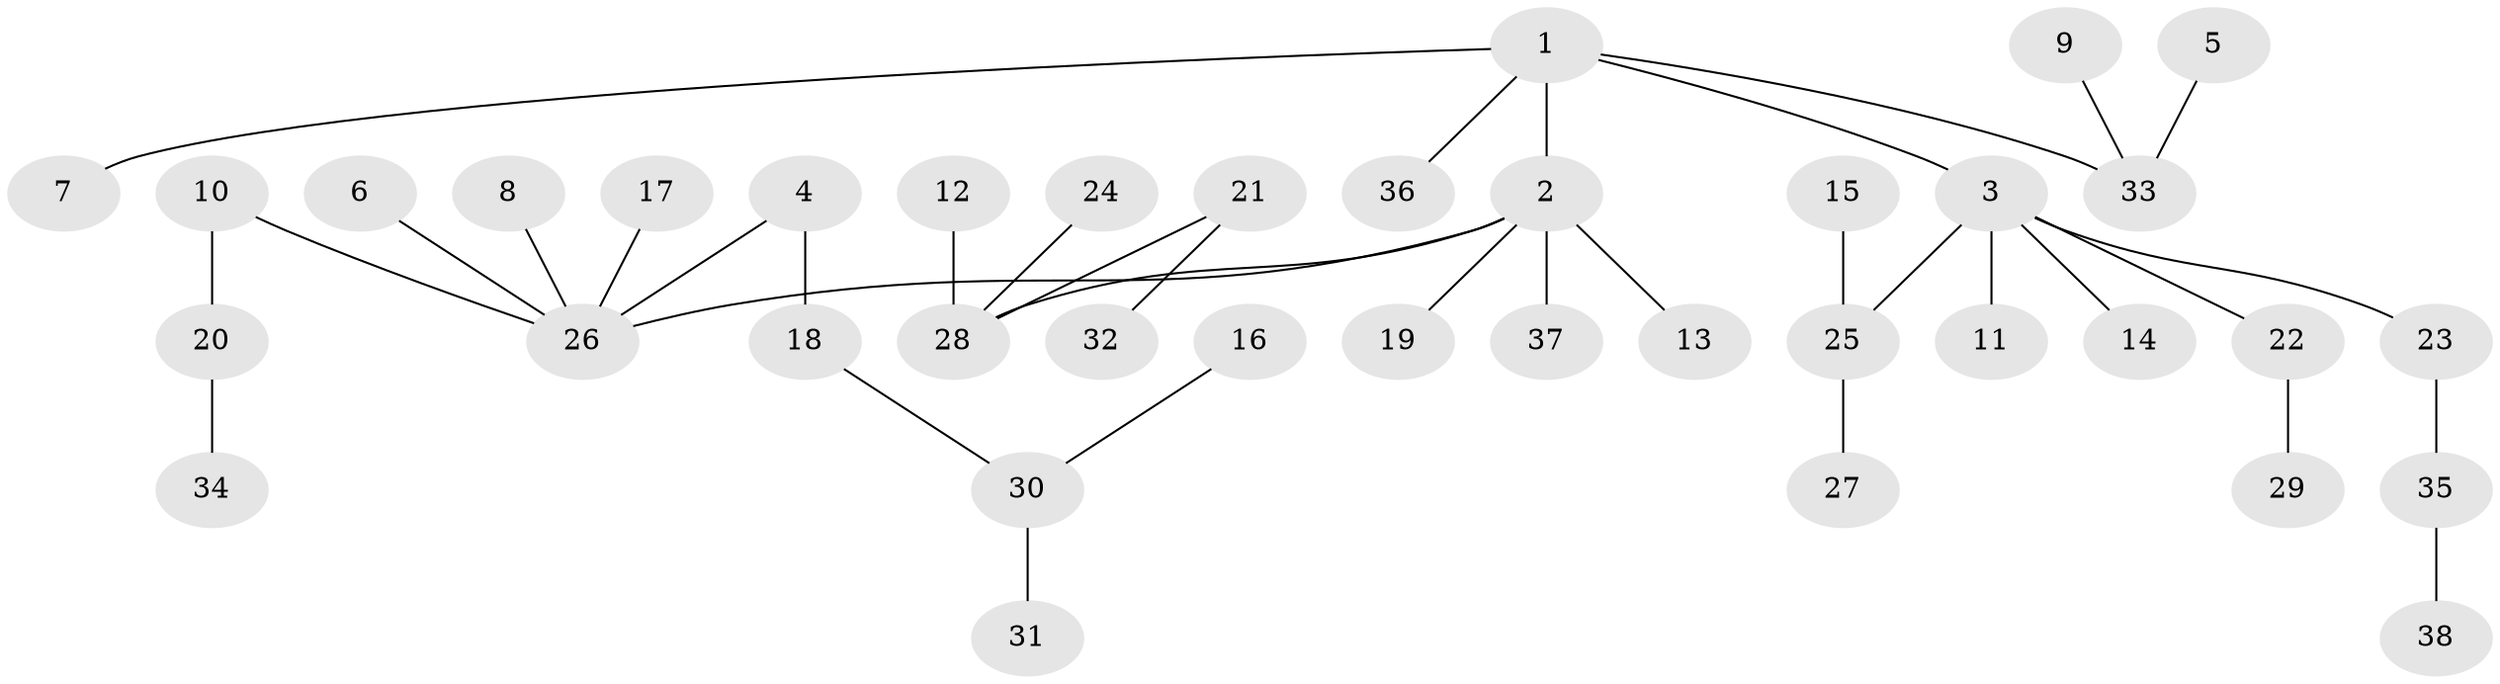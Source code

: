 // original degree distribution, {4: 0.09333333333333334, 6: 0.013333333333333334, 3: 0.12, 5: 0.02666666666666667, 2: 0.28, 1: 0.4666666666666667}
// Generated by graph-tools (version 1.1) at 2025/50/03/09/25 03:50:23]
// undirected, 38 vertices, 37 edges
graph export_dot {
graph [start="1"]
  node [color=gray90,style=filled];
  1;
  2;
  3;
  4;
  5;
  6;
  7;
  8;
  9;
  10;
  11;
  12;
  13;
  14;
  15;
  16;
  17;
  18;
  19;
  20;
  21;
  22;
  23;
  24;
  25;
  26;
  27;
  28;
  29;
  30;
  31;
  32;
  33;
  34;
  35;
  36;
  37;
  38;
  1 -- 2 [weight=1.0];
  1 -- 3 [weight=1.0];
  1 -- 7 [weight=1.0];
  1 -- 33 [weight=1.0];
  1 -- 36 [weight=1.0];
  2 -- 13 [weight=1.0];
  2 -- 19 [weight=1.0];
  2 -- 26 [weight=1.0];
  2 -- 28 [weight=1.0];
  2 -- 37 [weight=1.0];
  3 -- 11 [weight=1.0];
  3 -- 14 [weight=1.0];
  3 -- 22 [weight=1.0];
  3 -- 23 [weight=1.0];
  3 -- 25 [weight=1.0];
  4 -- 18 [weight=1.0];
  4 -- 26 [weight=1.0];
  5 -- 33 [weight=1.0];
  6 -- 26 [weight=1.0];
  8 -- 26 [weight=1.0];
  9 -- 33 [weight=1.0];
  10 -- 20 [weight=1.0];
  10 -- 26 [weight=1.0];
  12 -- 28 [weight=1.0];
  15 -- 25 [weight=1.0];
  16 -- 30 [weight=1.0];
  17 -- 26 [weight=1.0];
  18 -- 30 [weight=1.0];
  20 -- 34 [weight=1.0];
  21 -- 28 [weight=1.0];
  21 -- 32 [weight=1.0];
  22 -- 29 [weight=1.0];
  23 -- 35 [weight=1.0];
  24 -- 28 [weight=1.0];
  25 -- 27 [weight=1.0];
  30 -- 31 [weight=1.0];
  35 -- 38 [weight=1.0];
}
